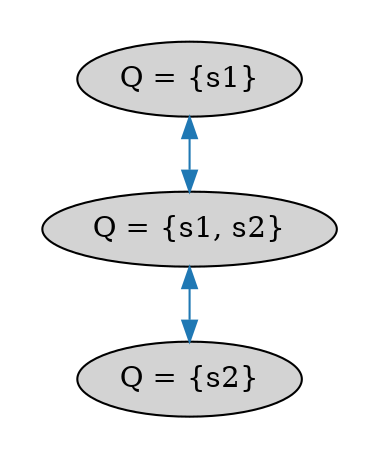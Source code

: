 strict digraph DiskGraph {
edge [colorscheme="paired12"]
nodesep=0.35;concentrate=true;
subgraph cluster_graph {
color="white";
-665264261705504136 [label="Q = {s1}",style = filled]
560675723508178381 [label="Q = {s2}",style = filled]
-6631229200742966576 [label="Q = {s1, s2}",style = filled]
-665264261705504136 -> -6631229200742966576 [label="",color="2",fontcolor="2"];
560675723508178381 -> -6631229200742966576 [label="",color="2",fontcolor="2"];
-6631229200742966576 -> 560675723508178381 [label="",color="2",fontcolor="2"];
-6631229200742966576 -> -665264261705504136 [label="",color="2",fontcolor="2"];

}
}
